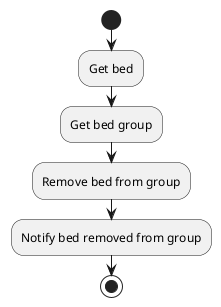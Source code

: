 @startuml Remove bed from group
start
:Get bed;
:Get bed group;
:Remove bed from group;
:Notify bed removed from group;
stop
@enduml